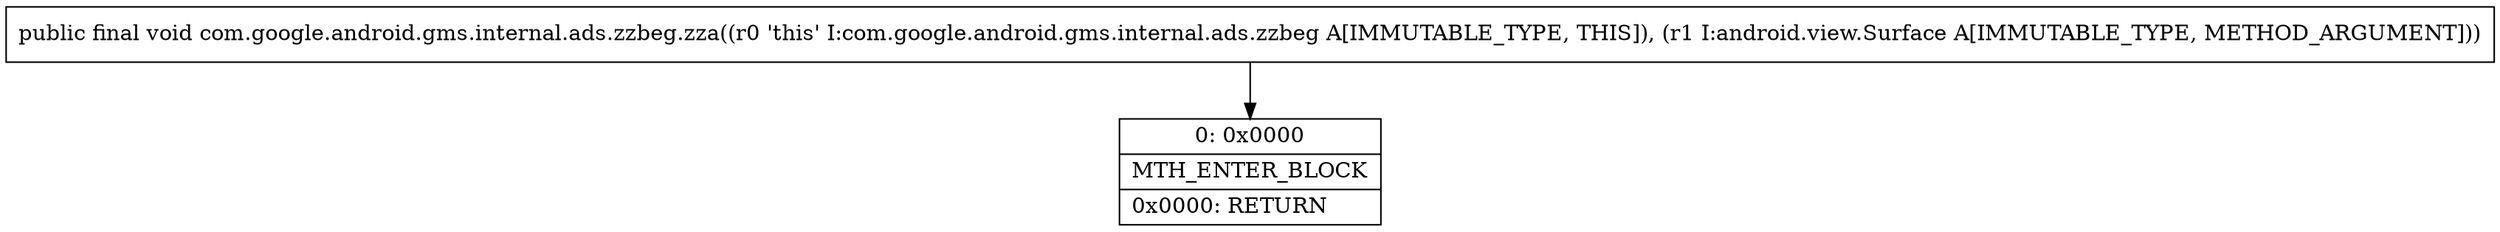 digraph "CFG forcom.google.android.gms.internal.ads.zzbeg.zza(Landroid\/view\/Surface;)V" {
Node_0 [shape=record,label="{0\:\ 0x0000|MTH_ENTER_BLOCK\l|0x0000: RETURN   \l}"];
MethodNode[shape=record,label="{public final void com.google.android.gms.internal.ads.zzbeg.zza((r0 'this' I:com.google.android.gms.internal.ads.zzbeg A[IMMUTABLE_TYPE, THIS]), (r1 I:android.view.Surface A[IMMUTABLE_TYPE, METHOD_ARGUMENT])) }"];
MethodNode -> Node_0;
}

